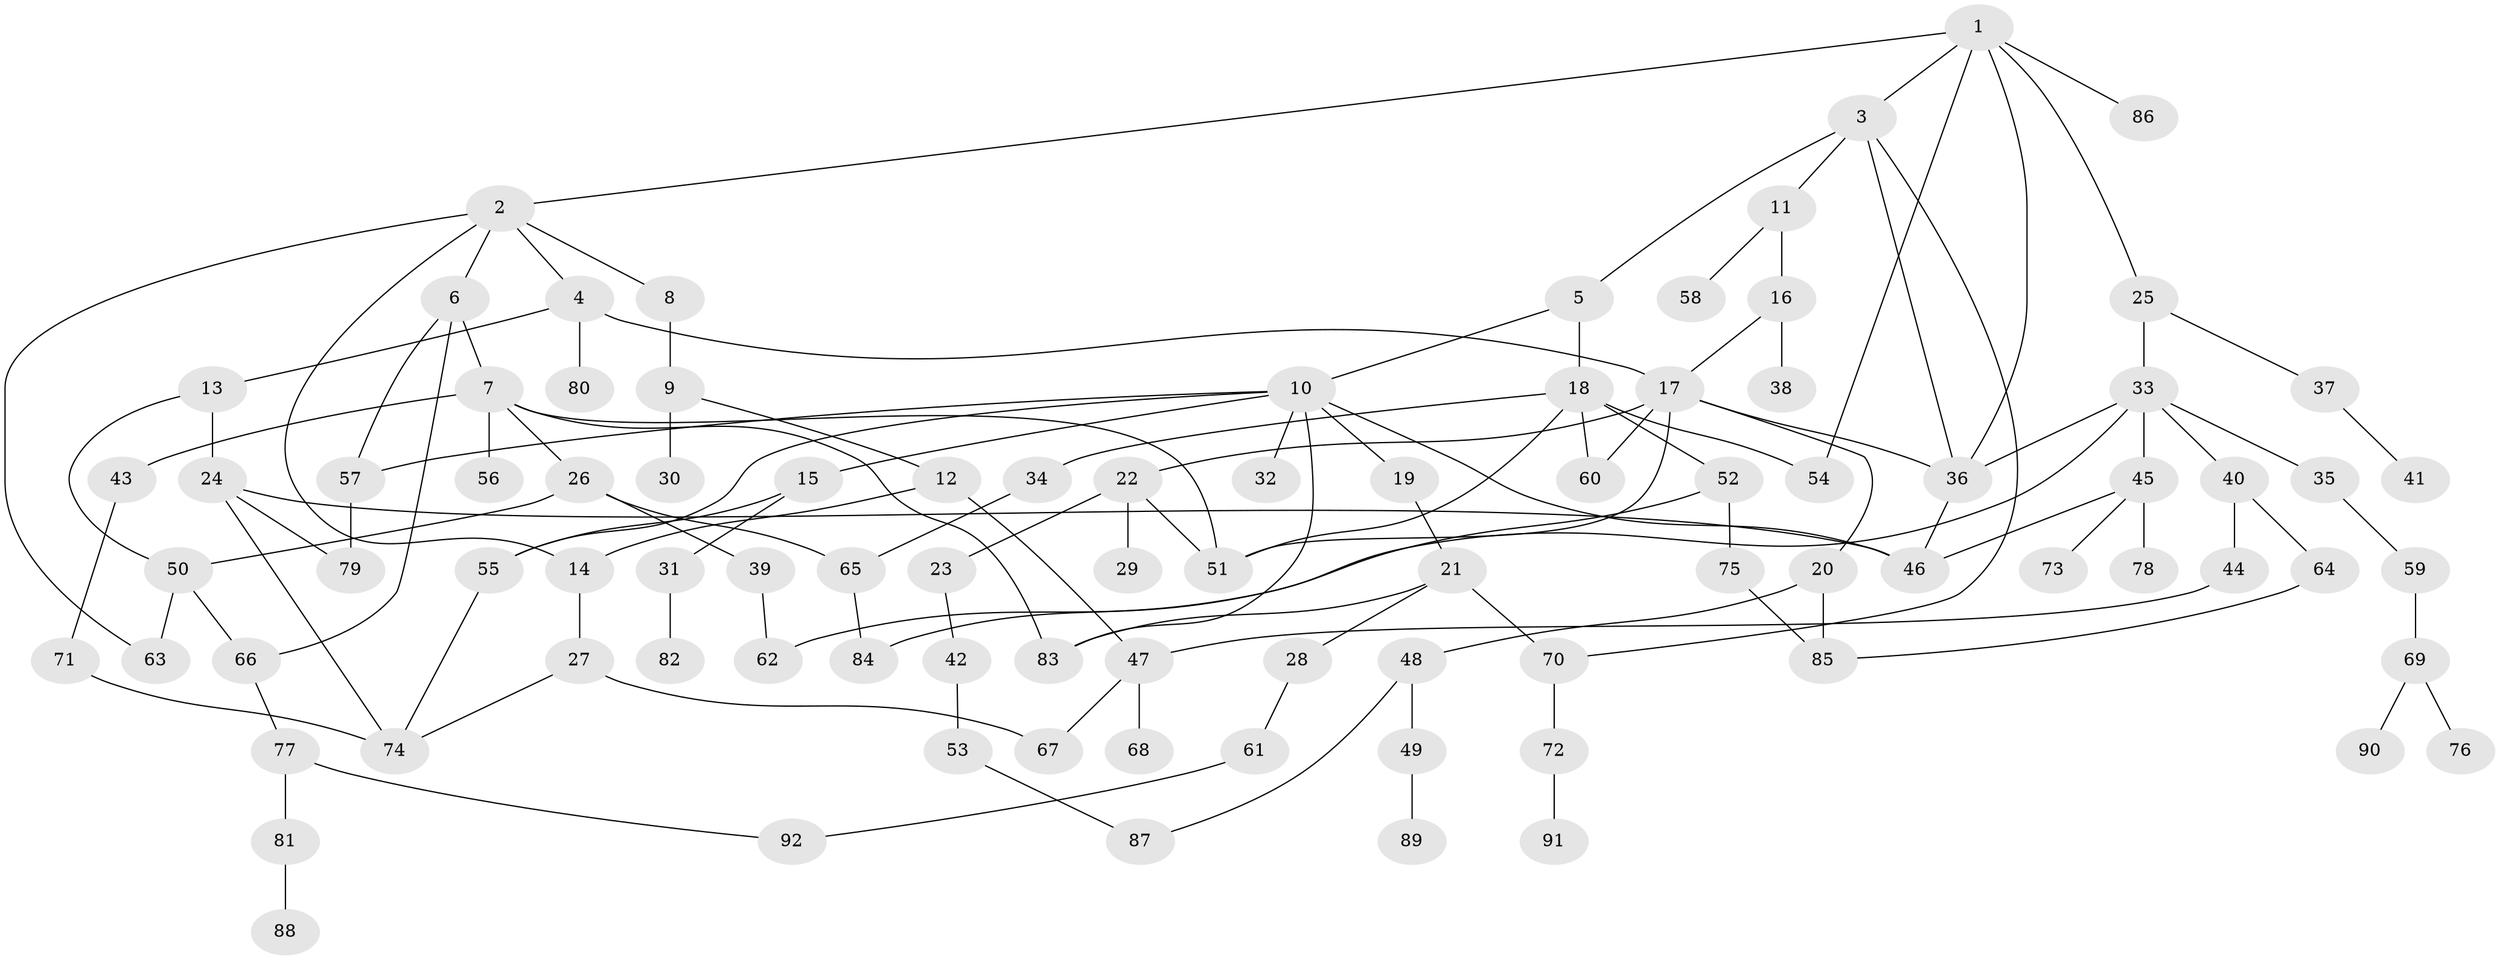 // coarse degree distribution, {5: 0.09836065573770492, 6: 0.03278688524590164, 3: 0.26229508196721313, 7: 0.03278688524590164, 4: 0.08196721311475409, 8: 0.01639344262295082, 2: 0.2459016393442623, 9: 0.01639344262295082, 1: 0.21311475409836064}
// Generated by graph-tools (version 1.1) at 2025/51/02/27/25 19:51:40]
// undirected, 92 vertices, 125 edges
graph export_dot {
graph [start="1"]
  node [color=gray90,style=filled];
  1;
  2;
  3;
  4;
  5;
  6;
  7;
  8;
  9;
  10;
  11;
  12;
  13;
  14;
  15;
  16;
  17;
  18;
  19;
  20;
  21;
  22;
  23;
  24;
  25;
  26;
  27;
  28;
  29;
  30;
  31;
  32;
  33;
  34;
  35;
  36;
  37;
  38;
  39;
  40;
  41;
  42;
  43;
  44;
  45;
  46;
  47;
  48;
  49;
  50;
  51;
  52;
  53;
  54;
  55;
  56;
  57;
  58;
  59;
  60;
  61;
  62;
  63;
  64;
  65;
  66;
  67;
  68;
  69;
  70;
  71;
  72;
  73;
  74;
  75;
  76;
  77;
  78;
  79;
  80;
  81;
  82;
  83;
  84;
  85;
  86;
  87;
  88;
  89;
  90;
  91;
  92;
  1 -- 2;
  1 -- 3;
  1 -- 25;
  1 -- 54;
  1 -- 86;
  1 -- 36;
  2 -- 4;
  2 -- 6;
  2 -- 8;
  2 -- 14;
  2 -- 63;
  3 -- 5;
  3 -- 11;
  3 -- 70;
  3 -- 36;
  4 -- 13;
  4 -- 80;
  4 -- 17;
  5 -- 10;
  5 -- 18;
  6 -- 7;
  6 -- 66;
  6 -- 57;
  7 -- 26;
  7 -- 43;
  7 -- 56;
  7 -- 83;
  7 -- 51;
  8 -- 9;
  9 -- 12;
  9 -- 30;
  10 -- 15;
  10 -- 19;
  10 -- 32;
  10 -- 57;
  10 -- 55;
  10 -- 46;
  10 -- 83;
  11 -- 16;
  11 -- 58;
  12 -- 14;
  12 -- 47;
  13 -- 24;
  13 -- 50;
  14 -- 27;
  15 -- 31;
  15 -- 55;
  16 -- 17;
  16 -- 38;
  17 -- 20;
  17 -- 22;
  17 -- 36;
  17 -- 60;
  17 -- 51;
  18 -- 34;
  18 -- 52;
  18 -- 51;
  18 -- 60;
  18 -- 54;
  19 -- 21;
  20 -- 48;
  20 -- 85;
  21 -- 28;
  21 -- 83;
  21 -- 70;
  22 -- 23;
  22 -- 29;
  22 -- 51;
  23 -- 42;
  24 -- 74;
  24 -- 79;
  24 -- 46;
  25 -- 33;
  25 -- 37;
  26 -- 39;
  26 -- 50;
  26 -- 65;
  27 -- 67;
  27 -- 74;
  28 -- 61;
  31 -- 82;
  33 -- 35;
  33 -- 40;
  33 -- 45;
  33 -- 36;
  33 -- 62;
  34 -- 65;
  35 -- 59;
  36 -- 46;
  37 -- 41;
  39 -- 62;
  40 -- 44;
  40 -- 64;
  42 -- 53;
  43 -- 71;
  44 -- 47;
  45 -- 73;
  45 -- 78;
  45 -- 46;
  47 -- 68;
  47 -- 67;
  48 -- 49;
  48 -- 87;
  49 -- 89;
  50 -- 63;
  50 -- 66;
  52 -- 75;
  52 -- 84;
  53 -- 87;
  55 -- 74;
  57 -- 79;
  59 -- 69;
  61 -- 92;
  64 -- 85;
  65 -- 84;
  66 -- 77;
  69 -- 76;
  69 -- 90;
  70 -- 72;
  71 -- 74;
  72 -- 91;
  75 -- 85;
  77 -- 81;
  77 -- 92;
  81 -- 88;
}
